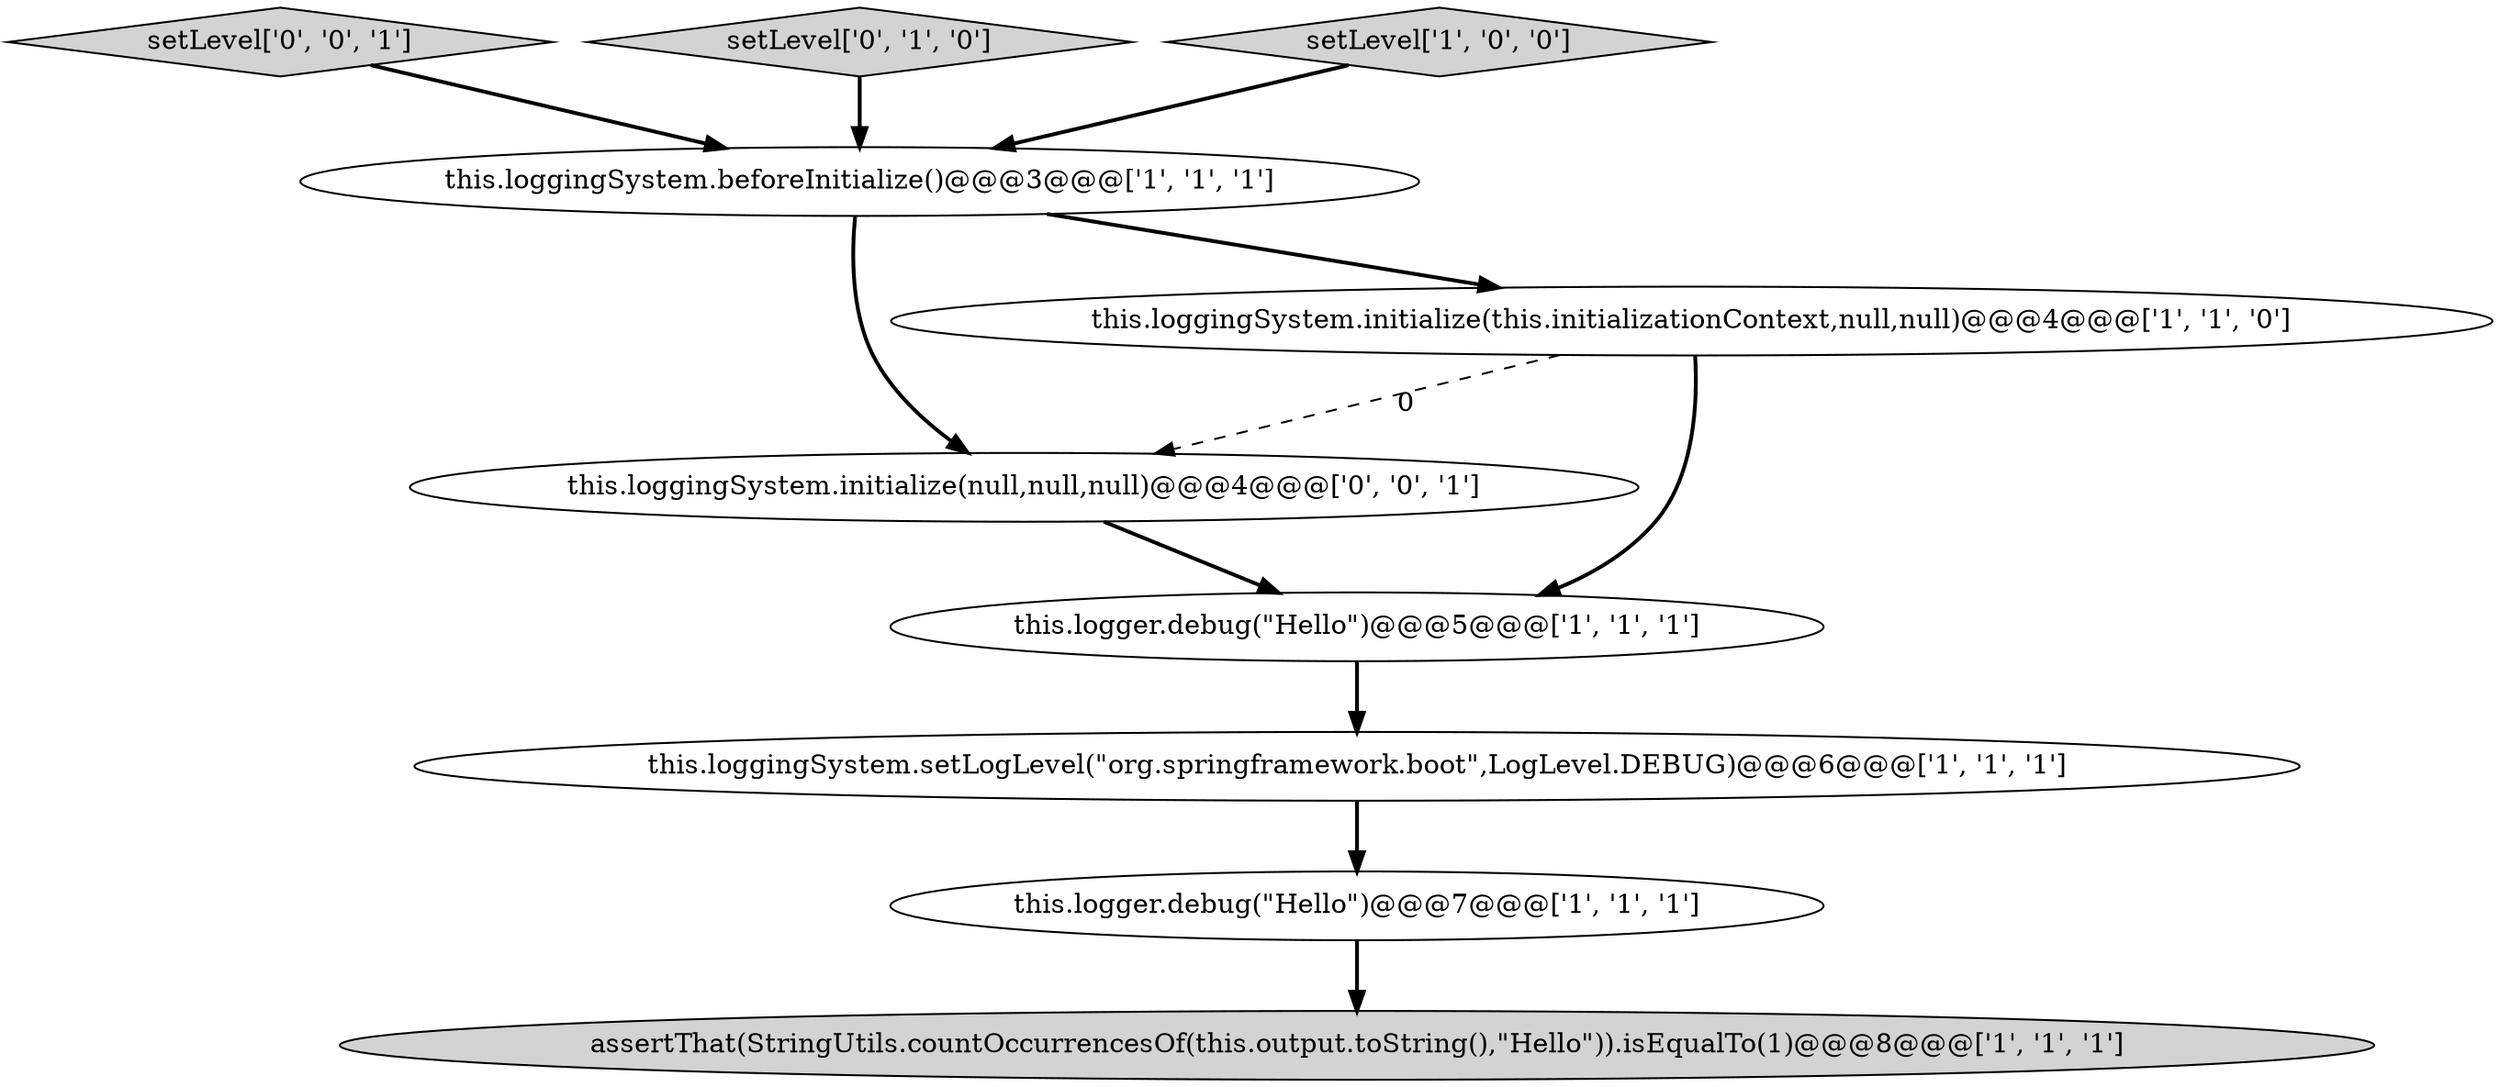 digraph {
8 [style = filled, label = "this.loggingSystem.initialize(null,null,null)@@@4@@@['0', '0', '1']", fillcolor = white, shape = ellipse image = "AAA0AAABBB3BBB"];
5 [style = filled, label = "this.logger.debug(\"Hello\")@@@5@@@['1', '1', '1']", fillcolor = white, shape = ellipse image = "AAA0AAABBB1BBB"];
9 [style = filled, label = "setLevel['0', '0', '1']", fillcolor = lightgray, shape = diamond image = "AAA0AAABBB3BBB"];
4 [style = filled, label = "this.loggingSystem.beforeInitialize()@@@3@@@['1', '1', '1']", fillcolor = white, shape = ellipse image = "AAA0AAABBB1BBB"];
2 [style = filled, label = "this.logger.debug(\"Hello\")@@@7@@@['1', '1', '1']", fillcolor = white, shape = ellipse image = "AAA0AAABBB1BBB"];
3 [style = filled, label = "assertThat(StringUtils.countOccurrencesOf(this.output.toString(),\"Hello\")).isEqualTo(1)@@@8@@@['1', '1', '1']", fillcolor = lightgray, shape = ellipse image = "AAA0AAABBB1BBB"];
7 [style = filled, label = "setLevel['0', '1', '0']", fillcolor = lightgray, shape = diamond image = "AAA0AAABBB2BBB"];
6 [style = filled, label = "setLevel['1', '0', '0']", fillcolor = lightgray, shape = diamond image = "AAA0AAABBB1BBB"];
1 [style = filled, label = "this.loggingSystem.initialize(this.initializationContext,null,null)@@@4@@@['1', '1', '0']", fillcolor = white, shape = ellipse image = "AAA0AAABBB1BBB"];
0 [style = filled, label = "this.loggingSystem.setLogLevel(\"org.springframework.boot\",LogLevel.DEBUG)@@@6@@@['1', '1', '1']", fillcolor = white, shape = ellipse image = "AAA0AAABBB1BBB"];
1->5 [style = bold, label=""];
4->8 [style = bold, label=""];
6->4 [style = bold, label=""];
1->8 [style = dashed, label="0"];
4->1 [style = bold, label=""];
7->4 [style = bold, label=""];
8->5 [style = bold, label=""];
5->0 [style = bold, label=""];
9->4 [style = bold, label=""];
2->3 [style = bold, label=""];
0->2 [style = bold, label=""];
}
